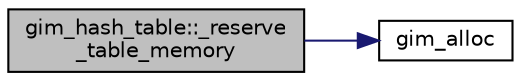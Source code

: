 digraph "gim_hash_table::_reserve_table_memory"
{
  edge [fontname="Helvetica",fontsize="10",labelfontname="Helvetica",labelfontsize="10"];
  node [fontname="Helvetica",fontsize="10",shape=record];
  rankdir="LR";
  Node1 [label="gim_hash_table::_reserve\l_table_memory",height=0.2,width=0.4,color="black", fillcolor="grey75", style="filled", fontcolor="black"];
  Node1 -> Node2 [color="midnightblue",fontsize="10",style="solid"];
  Node2 [label="gim_alloc",height=0.2,width=0.4,color="black", fillcolor="white", style="filled",URL="$gim__memory_8h.html#abbd1086b0e4b8c13c44b9404b052ae56",tooltip="Standar Memory functions. "];
}

